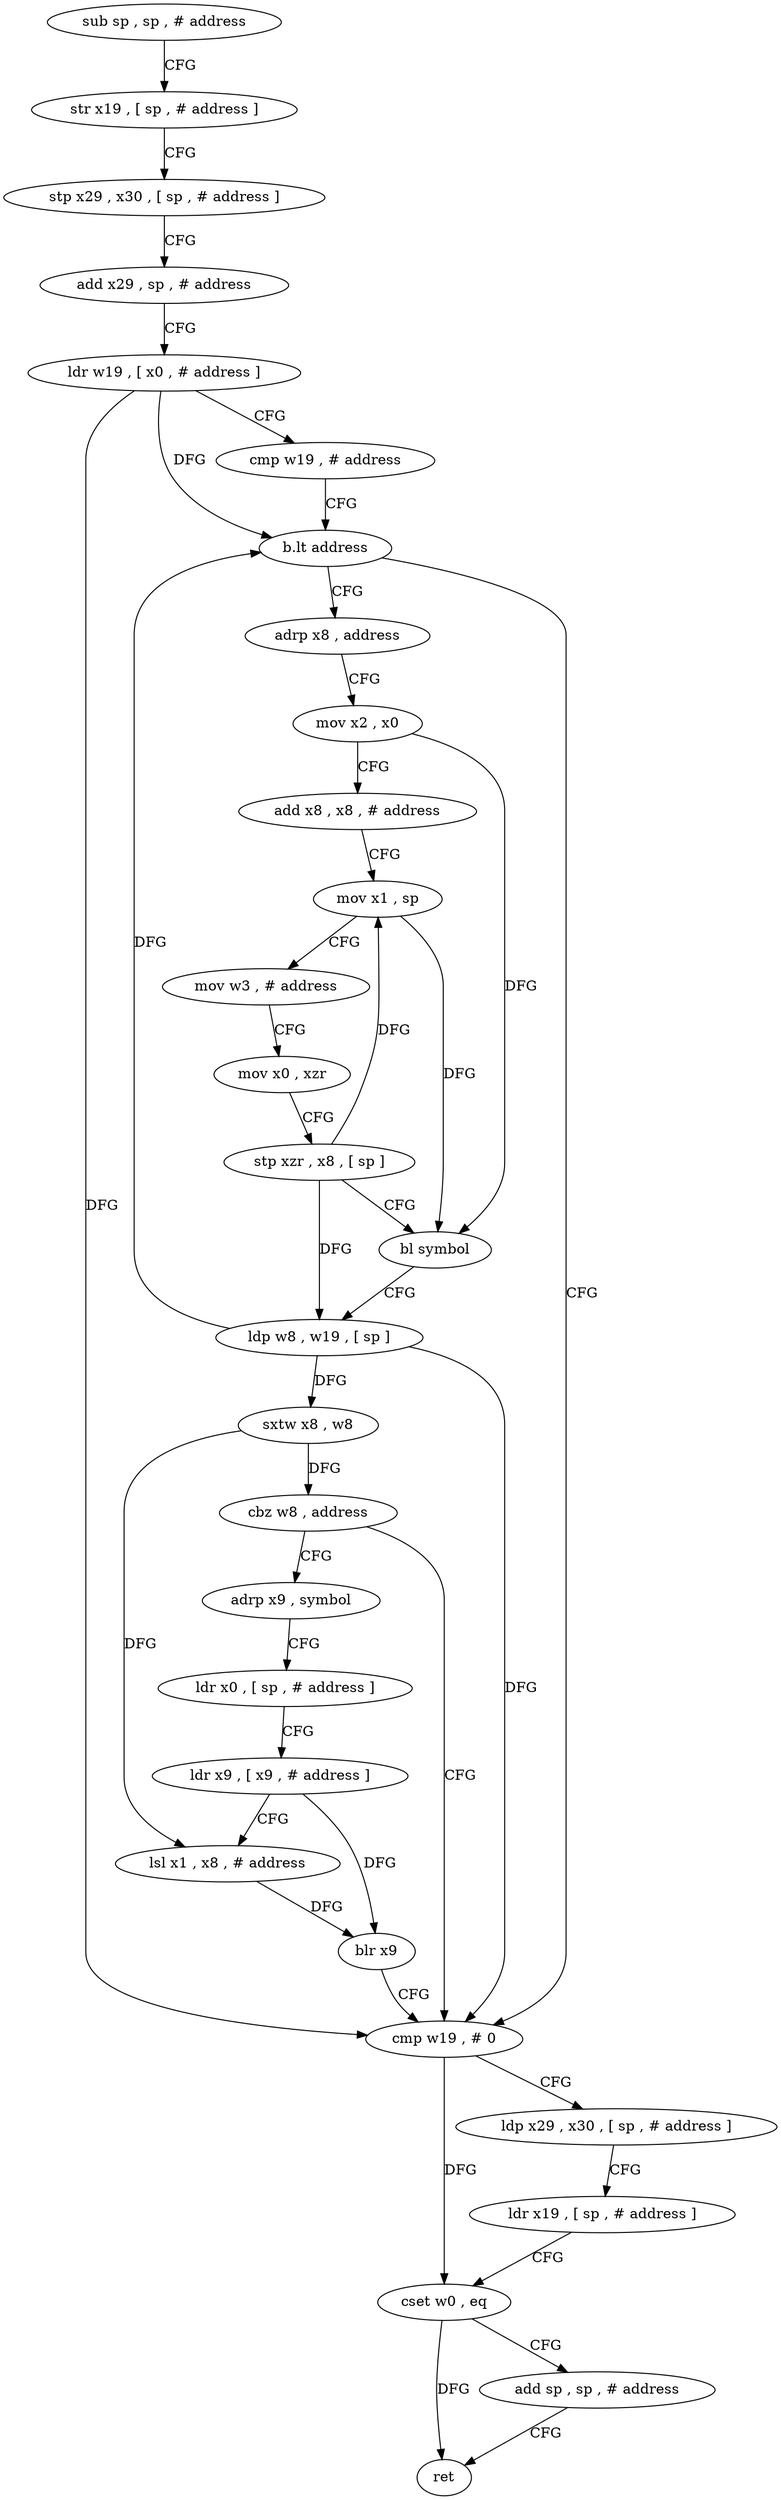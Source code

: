 digraph "func" {
"4254412" [label = "sub sp , sp , # address" ]
"4254416" [label = "str x19 , [ sp , # address ]" ]
"4254420" [label = "stp x29 , x30 , [ sp , # address ]" ]
"4254424" [label = "add x29 , sp , # address" ]
"4254428" [label = "ldr w19 , [ x0 , # address ]" ]
"4254432" [label = "cmp w19 , # address" ]
"4254436" [label = "b.lt address" ]
"4254504" [label = "cmp w19 , # 0" ]
"4254440" [label = "adrp x8 , address" ]
"4254508" [label = "ldp x29 , x30 , [ sp , # address ]" ]
"4254512" [label = "ldr x19 , [ sp , # address ]" ]
"4254516" [label = "cset w0 , eq" ]
"4254520" [label = "add sp , sp , # address" ]
"4254524" [label = "ret" ]
"4254444" [label = "mov x2 , x0" ]
"4254448" [label = "add x8 , x8 , # address" ]
"4254452" [label = "mov x1 , sp" ]
"4254456" [label = "mov w3 , # address" ]
"4254460" [label = "mov x0 , xzr" ]
"4254464" [label = "stp xzr , x8 , [ sp ]" ]
"4254468" [label = "bl symbol" ]
"4254472" [label = "ldp w8 , w19 , [ sp ]" ]
"4254476" [label = "sxtw x8 , w8" ]
"4254480" [label = "cbz w8 , address" ]
"4254484" [label = "adrp x9 , symbol" ]
"4254488" [label = "ldr x0 , [ sp , # address ]" ]
"4254492" [label = "ldr x9 , [ x9 , # address ]" ]
"4254496" [label = "lsl x1 , x8 , # address" ]
"4254500" [label = "blr x9" ]
"4254412" -> "4254416" [ label = "CFG" ]
"4254416" -> "4254420" [ label = "CFG" ]
"4254420" -> "4254424" [ label = "CFG" ]
"4254424" -> "4254428" [ label = "CFG" ]
"4254428" -> "4254432" [ label = "CFG" ]
"4254428" -> "4254436" [ label = "DFG" ]
"4254428" -> "4254504" [ label = "DFG" ]
"4254432" -> "4254436" [ label = "CFG" ]
"4254436" -> "4254504" [ label = "CFG" ]
"4254436" -> "4254440" [ label = "CFG" ]
"4254504" -> "4254508" [ label = "CFG" ]
"4254504" -> "4254516" [ label = "DFG" ]
"4254440" -> "4254444" [ label = "CFG" ]
"4254508" -> "4254512" [ label = "CFG" ]
"4254512" -> "4254516" [ label = "CFG" ]
"4254516" -> "4254520" [ label = "CFG" ]
"4254516" -> "4254524" [ label = "DFG" ]
"4254520" -> "4254524" [ label = "CFG" ]
"4254444" -> "4254448" [ label = "CFG" ]
"4254444" -> "4254468" [ label = "DFG" ]
"4254448" -> "4254452" [ label = "CFG" ]
"4254452" -> "4254456" [ label = "CFG" ]
"4254452" -> "4254468" [ label = "DFG" ]
"4254456" -> "4254460" [ label = "CFG" ]
"4254460" -> "4254464" [ label = "CFG" ]
"4254464" -> "4254468" [ label = "CFG" ]
"4254464" -> "4254452" [ label = "DFG" ]
"4254464" -> "4254472" [ label = "DFG" ]
"4254468" -> "4254472" [ label = "CFG" ]
"4254472" -> "4254476" [ label = "DFG" ]
"4254472" -> "4254436" [ label = "DFG" ]
"4254472" -> "4254504" [ label = "DFG" ]
"4254476" -> "4254480" [ label = "DFG" ]
"4254476" -> "4254496" [ label = "DFG" ]
"4254480" -> "4254504" [ label = "CFG" ]
"4254480" -> "4254484" [ label = "CFG" ]
"4254484" -> "4254488" [ label = "CFG" ]
"4254488" -> "4254492" [ label = "CFG" ]
"4254492" -> "4254496" [ label = "CFG" ]
"4254492" -> "4254500" [ label = "DFG" ]
"4254496" -> "4254500" [ label = "DFG" ]
"4254500" -> "4254504" [ label = "CFG" ]
}
